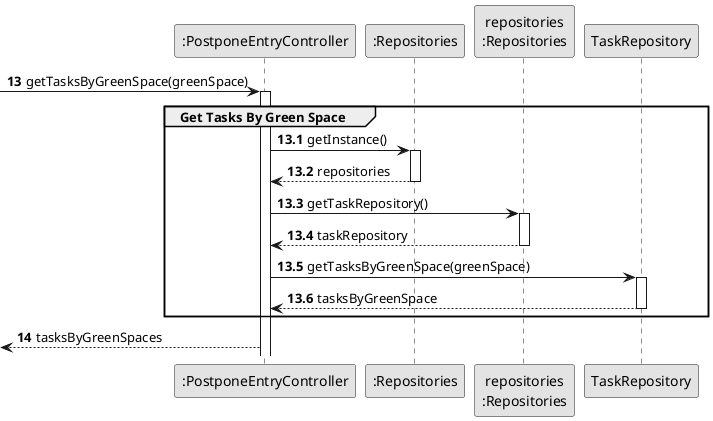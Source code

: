 @startuml
skinparam monochrome true
skinparam packageStyle rectangle
skinparam shadowing false

participant ":PostponeEntryController" as CTRL
participant ":Repositories" as RepositorySingleton
participant "repositories\n:Repositories" as PLAT
participant "TaskRepository" as TaskRepository

autonumber 13
-> CTRL : getTasksByGreenSpace(greenSpace)

autonumber 13.1

activate CTRL
    group Get Tasks By Green Space
           CTRL -> RepositorySingleton : getInstance()
           activate RepositorySingleton

           RepositorySingleton --> CTRL: repositories
           deactivate RepositorySingleton

           CTRL -> PLAT : getTaskRepository()
           activate PLAT

           PLAT --> CTRL: taskRepository
           deactivate PLAT

           CTRL -> TaskRepository : getTasksByGreenSpace(greenSpace)
           activate TaskRepository

           TaskRepository --> CTRL : tasksByGreenSpace
           deactivate TaskRepository

end group
autonumber 14
<-- CTRL : tasksByGreenSpaces

@enduml